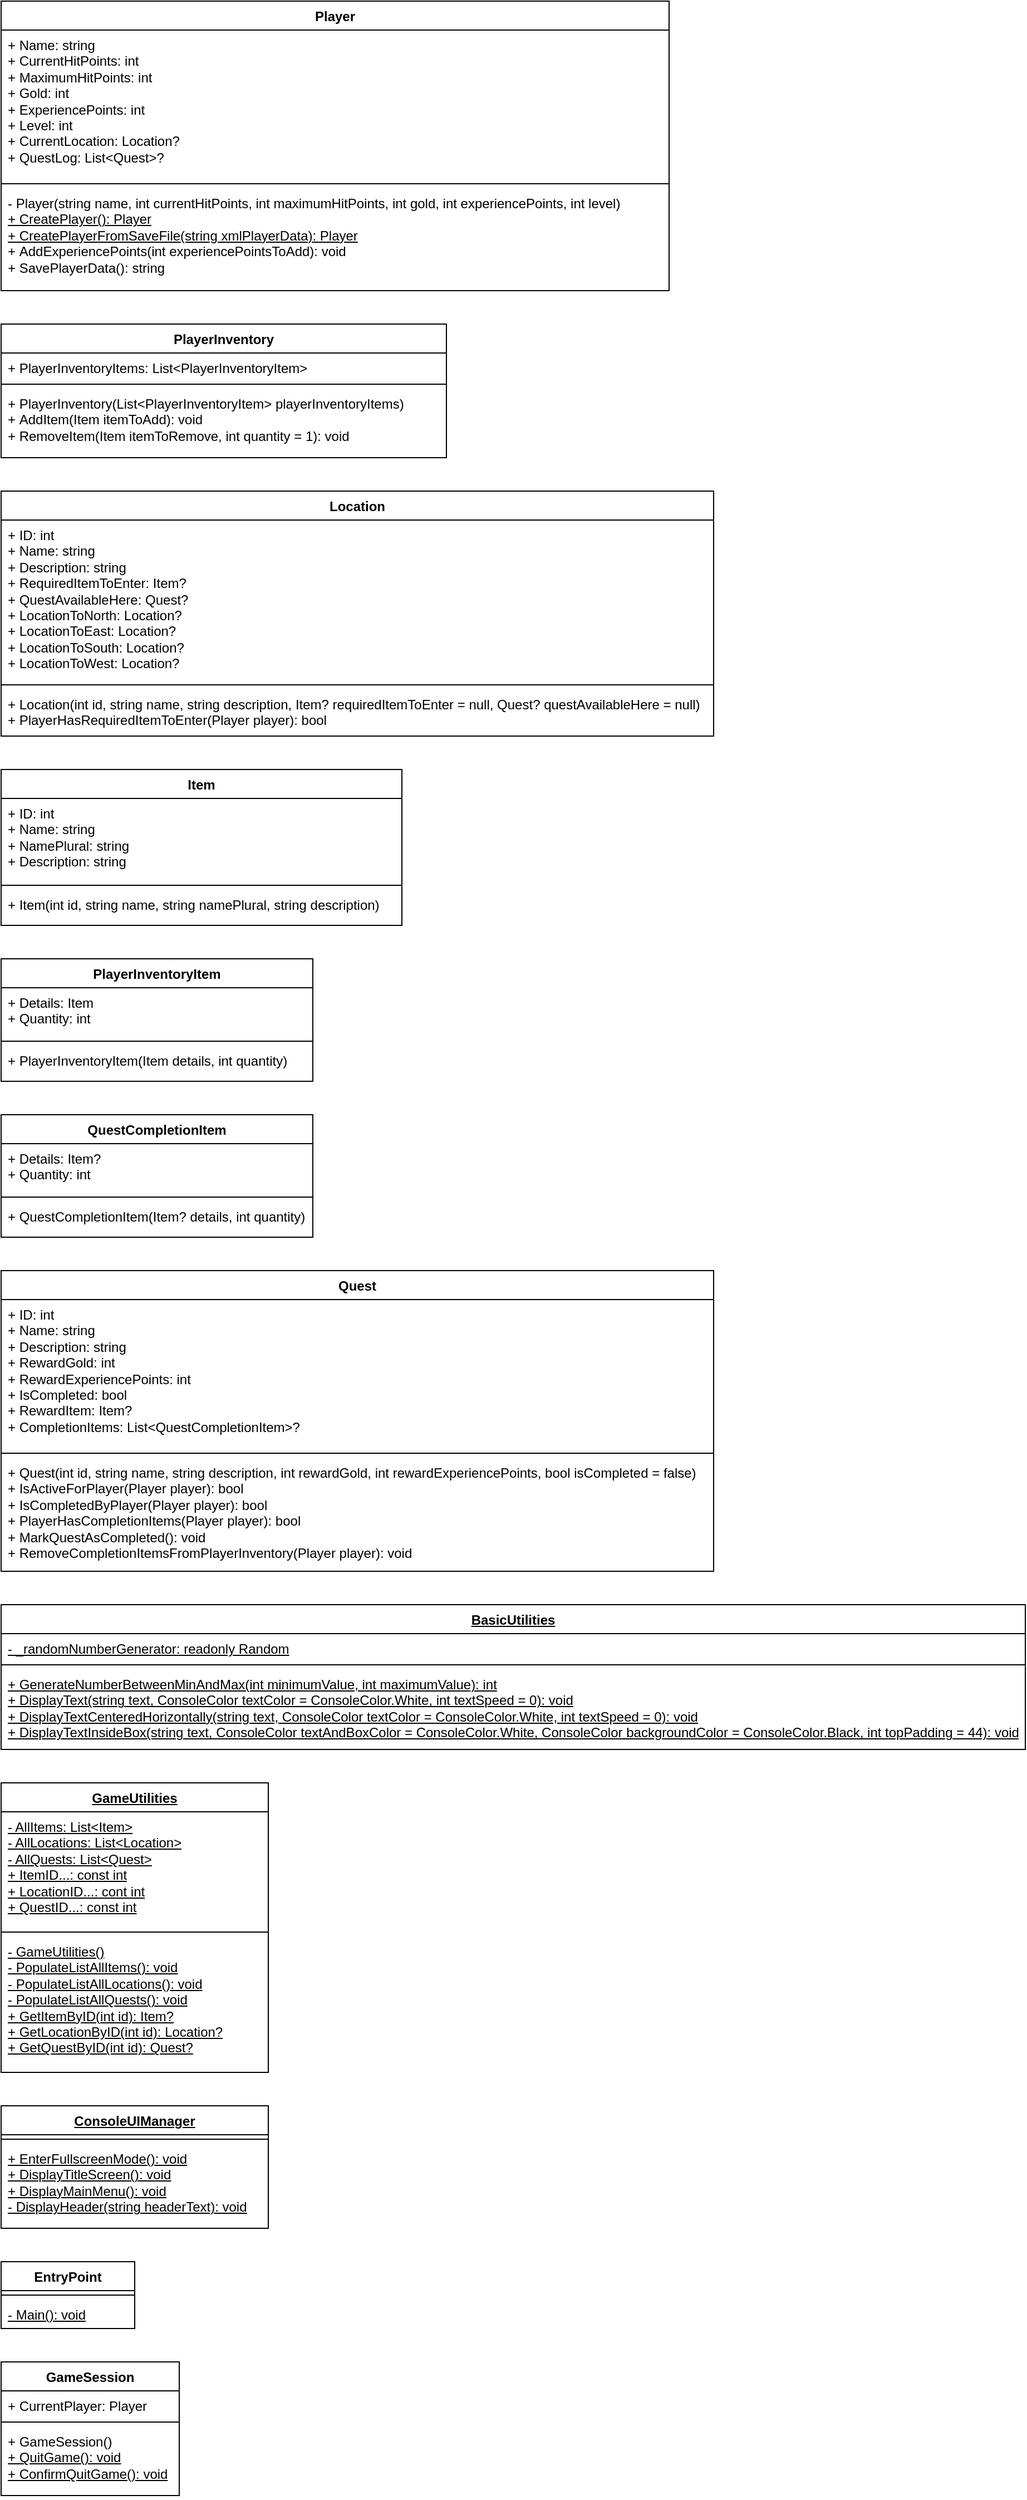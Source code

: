 <mxfile version="21.8.1" type="device">
  <diagram name="Page-1" id="J3AUHbUucc0vbvGvA6WI">
    <mxGraphModel dx="1402" dy="777" grid="1" gridSize="10" guides="1" tooltips="1" connect="1" arrows="1" fold="1" page="1" pageScale="1" pageWidth="850" pageHeight="1100" math="0" shadow="0">
      <root>
        <mxCell id="0" />
        <mxCell id="1" parent="0" />
        <mxCell id="fnEIgWAX-s85td7BNk4T-1" value="Player" style="swimlane;fontStyle=1;align=center;verticalAlign=top;childLayout=stackLayout;horizontal=1;startSize=26;horizontalStack=0;resizeParent=1;resizeParentMax=0;resizeLast=0;collapsible=1;marginBottom=0;whiteSpace=wrap;html=1;" parent="1" vertex="1">
          <mxGeometry x="40" y="40" width="600" height="260" as="geometry" />
        </mxCell>
        <mxCell id="fnEIgWAX-s85td7BNk4T-2" value="+ Name: string&lt;br&gt;+ CurrentHitPoints: int&lt;br&gt;+ MaximumHitPoints: int&lt;br&gt;+ Gold: int&lt;br&gt;+ ExperiencePoints: int&lt;br&gt;+ Level: int&lt;br&gt;+ CurrentLocation: Location?&lt;br&gt;+ QuestLog: List&amp;lt;Quest&amp;gt;?" style="text;strokeColor=none;fillColor=none;align=left;verticalAlign=top;spacingLeft=4;spacingRight=4;overflow=hidden;rotatable=0;points=[[0,0.5],[1,0.5]];portConstraint=eastwest;whiteSpace=wrap;html=1;" parent="fnEIgWAX-s85td7BNk4T-1" vertex="1">
          <mxGeometry y="26" width="600" height="134" as="geometry" />
        </mxCell>
        <mxCell id="fnEIgWAX-s85td7BNk4T-3" value="" style="line;strokeWidth=1;fillColor=none;align=left;verticalAlign=middle;spacingTop=-1;spacingLeft=3;spacingRight=3;rotatable=0;labelPosition=right;points=[];portConstraint=eastwest;strokeColor=inherit;" parent="fnEIgWAX-s85td7BNk4T-1" vertex="1">
          <mxGeometry y="160" width="600" height="8" as="geometry" />
        </mxCell>
        <mxCell id="fnEIgWAX-s85td7BNk4T-4" value="- Player(string name, int currentHitPoints, int maximumHitPoints, int gold, int experiencePoints, int level)&lt;br&gt;&lt;u&gt;+ CreatePlayer(): Player&lt;/u&gt;&lt;br&gt;&lt;u&gt;+ CreatePlayerFromSaveFile(string xmlPlayerData): Player&lt;/u&gt;&lt;br&gt;+&amp;nbsp;AddExperiencePoints(int experiencePointsToAdd): void&lt;br&gt;+ SavePlayerData(): string" style="text;strokeColor=none;fillColor=none;align=left;verticalAlign=top;spacingLeft=4;spacingRight=4;overflow=hidden;rotatable=0;points=[[0,0.5],[1,0.5]];portConstraint=eastwest;whiteSpace=wrap;html=1;" parent="fnEIgWAX-s85td7BNk4T-1" vertex="1">
          <mxGeometry y="168" width="600" height="92" as="geometry" />
        </mxCell>
        <mxCell id="fnEIgWAX-s85td7BNk4T-10" value="PlayerInventory" style="swimlane;fontStyle=1;align=center;verticalAlign=top;childLayout=stackLayout;horizontal=1;startSize=26;horizontalStack=0;resizeParent=1;resizeParentMax=0;resizeLast=0;collapsible=1;marginBottom=0;whiteSpace=wrap;html=1;" parent="1" vertex="1">
          <mxGeometry x="40" y="330" width="400" height="120" as="geometry" />
        </mxCell>
        <mxCell id="fnEIgWAX-s85td7BNk4T-11" value="+ PlayerInventoryItems: List&amp;lt;PlayerInventoryItem&amp;gt;" style="text;strokeColor=none;fillColor=none;align=left;verticalAlign=top;spacingLeft=4;spacingRight=4;overflow=hidden;rotatable=0;points=[[0,0.5],[1,0.5]];portConstraint=eastwest;whiteSpace=wrap;html=1;" parent="fnEIgWAX-s85td7BNk4T-10" vertex="1">
          <mxGeometry y="26" width="400" height="24" as="geometry" />
        </mxCell>
        <mxCell id="fnEIgWAX-s85td7BNk4T-12" value="" style="line;strokeWidth=1;fillColor=none;align=left;verticalAlign=middle;spacingTop=-1;spacingLeft=3;spacingRight=3;rotatable=0;labelPosition=right;points=[];portConstraint=eastwest;strokeColor=inherit;" parent="fnEIgWAX-s85td7BNk4T-10" vertex="1">
          <mxGeometry y="50" width="400" height="8" as="geometry" />
        </mxCell>
        <mxCell id="fnEIgWAX-s85td7BNk4T-13" value="+&amp;nbsp;PlayerInventory(List&amp;lt;PlayerInventoryItem&amp;gt; playerInventoryItems)&lt;br&gt;+&amp;nbsp;AddItem(Item itemToAdd): void&lt;br&gt;+&amp;nbsp;RemoveItem(Item itemToRemove, int quantity = 1): void" style="text;strokeColor=none;fillColor=none;align=left;verticalAlign=top;spacingLeft=4;spacingRight=4;overflow=hidden;rotatable=0;points=[[0,0.5],[1,0.5]];portConstraint=eastwest;whiteSpace=wrap;html=1;" parent="fnEIgWAX-s85td7BNk4T-10" vertex="1">
          <mxGeometry y="58" width="400" height="62" as="geometry" />
        </mxCell>
        <mxCell id="fnEIgWAX-s85td7BNk4T-21" value="Location" style="swimlane;fontStyle=1;align=center;verticalAlign=top;childLayout=stackLayout;horizontal=1;startSize=26;horizontalStack=0;resizeParent=1;resizeParentMax=0;resizeLast=0;collapsible=1;marginBottom=0;whiteSpace=wrap;html=1;" parent="1" vertex="1">
          <mxGeometry x="40" y="480" width="640" height="220" as="geometry" />
        </mxCell>
        <mxCell id="fnEIgWAX-s85td7BNk4T-22" value="+ ID: int&lt;br&gt;+ Name: string&lt;br&gt;+ Description: string&lt;br&gt;+&amp;nbsp;RequiredItemToEnter: Item?&lt;br&gt;+&amp;nbsp;QuestAvailableHere: Quest?&lt;br&gt;+&amp;nbsp;LocationToNorth: Location?&lt;br&gt;+&amp;nbsp;LocationToEast: Location?&lt;br&gt;+&amp;nbsp;LocationToSouth: Location?&lt;br&gt;+&amp;nbsp;LocationToWest: Location?" style="text;strokeColor=none;fillColor=none;align=left;verticalAlign=top;spacingLeft=4;spacingRight=4;overflow=hidden;rotatable=0;points=[[0,0.5],[1,0.5]];portConstraint=eastwest;whiteSpace=wrap;html=1;" parent="fnEIgWAX-s85td7BNk4T-21" vertex="1">
          <mxGeometry y="26" width="640" height="144" as="geometry" />
        </mxCell>
        <mxCell id="fnEIgWAX-s85td7BNk4T-23" value="" style="line;strokeWidth=1;fillColor=none;align=left;verticalAlign=middle;spacingTop=-1;spacingLeft=3;spacingRight=3;rotatable=0;labelPosition=right;points=[];portConstraint=eastwest;strokeColor=inherit;" parent="fnEIgWAX-s85td7BNk4T-21" vertex="1">
          <mxGeometry y="170" width="640" height="8" as="geometry" />
        </mxCell>
        <mxCell id="fnEIgWAX-s85td7BNk4T-24" value="+ Location(int id, string name, string description, Item? requiredItemToEnter = null, Quest? questAvailableHere = null)&lt;br&gt;+ PlayerHasRequiredItemToEnter(Player player): bool" style="text;strokeColor=none;fillColor=none;align=left;verticalAlign=top;spacingLeft=4;spacingRight=4;overflow=hidden;rotatable=0;points=[[0,0.5],[1,0.5]];portConstraint=eastwest;whiteSpace=wrap;html=1;" parent="fnEIgWAX-s85td7BNk4T-21" vertex="1">
          <mxGeometry y="178" width="640" height="42" as="geometry" />
        </mxCell>
        <mxCell id="fnEIgWAX-s85td7BNk4T-29" value="Quest" style="swimlane;fontStyle=1;align=center;verticalAlign=top;childLayout=stackLayout;horizontal=1;startSize=26;horizontalStack=0;resizeParent=1;resizeParentMax=0;resizeLast=0;collapsible=1;marginBottom=0;whiteSpace=wrap;html=1;" parent="1" vertex="1">
          <mxGeometry x="40" y="1180" width="640" height="270" as="geometry" />
        </mxCell>
        <mxCell id="fnEIgWAX-s85td7BNk4T-30" value="+ ID: int&lt;br&gt;+ Name: string&lt;br&gt;+ Description: string&lt;br&gt;+ RewardGold: int&lt;br&gt;+ RewardExperiencePoints: int&lt;br&gt;+ IsCompleted: bool&lt;br&gt;+ RewardItem: Item?&lt;br&gt;+ CompletionItems: List&amp;lt;QuestCompletionItem&amp;gt;?" style="text;strokeColor=none;fillColor=none;align=left;verticalAlign=top;spacingLeft=4;spacingRight=4;overflow=hidden;rotatable=0;points=[[0,0.5],[1,0.5]];portConstraint=eastwest;whiteSpace=wrap;html=1;" parent="fnEIgWAX-s85td7BNk4T-29" vertex="1">
          <mxGeometry y="26" width="640" height="134" as="geometry" />
        </mxCell>
        <mxCell id="fnEIgWAX-s85td7BNk4T-31" value="" style="line;strokeWidth=1;fillColor=none;align=left;verticalAlign=middle;spacingTop=-1;spacingLeft=3;spacingRight=3;rotatable=0;labelPosition=right;points=[];portConstraint=eastwest;strokeColor=inherit;" parent="fnEIgWAX-s85td7BNk4T-29" vertex="1">
          <mxGeometry y="160" width="640" height="8" as="geometry" />
        </mxCell>
        <mxCell id="fnEIgWAX-s85td7BNk4T-32" value="+ Quest(int id, string name, string description, int rewardGold, int rewardExperiencePoints, bool isCompleted = false)&lt;br&gt;+ IsActiveForPlayer(Player player): bool&lt;br&gt;+ IsCompletedByPlayer(Player player): bool&lt;br&gt;+&amp;nbsp;PlayerHasCompletionItems(Player player): bool&lt;br&gt;+&amp;nbsp;MarkQuestAsCompleted(): void&lt;br&gt;+&amp;nbsp;RemoveCompletionItemsFromPlayerInventory(Player player): void" style="text;strokeColor=none;fillColor=none;align=left;verticalAlign=top;spacingLeft=4;spacingRight=4;overflow=hidden;rotatable=0;points=[[0,0.5],[1,0.5]];portConstraint=eastwest;whiteSpace=wrap;html=1;" parent="fnEIgWAX-s85td7BNk4T-29" vertex="1">
          <mxGeometry y="168" width="640" height="102" as="geometry" />
        </mxCell>
        <mxCell id="fnEIgWAX-s85td7BNk4T-50" value="&lt;u&gt;BasicUtilities&lt;/u&gt;" style="swimlane;fontStyle=1;align=center;verticalAlign=top;childLayout=stackLayout;horizontal=1;startSize=26;horizontalStack=0;resizeParent=1;resizeParentMax=0;resizeLast=0;collapsible=1;marginBottom=0;whiteSpace=wrap;html=1;" parent="1" vertex="1">
          <mxGeometry x="40" y="1480" width="920" height="130" as="geometry" />
        </mxCell>
        <mxCell id="fnEIgWAX-s85td7BNk4T-51" value="&lt;u&gt;- _randomNumberGenerator: readonly Random&lt;/u&gt;" style="text;strokeColor=none;fillColor=none;align=left;verticalAlign=top;spacingLeft=4;spacingRight=4;overflow=hidden;rotatable=0;points=[[0,0.5],[1,0.5]];portConstraint=eastwest;whiteSpace=wrap;html=1;" parent="fnEIgWAX-s85td7BNk4T-50" vertex="1">
          <mxGeometry y="26" width="920" height="24" as="geometry" />
        </mxCell>
        <mxCell id="fnEIgWAX-s85td7BNk4T-52" value="" style="line;strokeWidth=1;fillColor=none;align=left;verticalAlign=middle;spacingTop=-1;spacingLeft=3;spacingRight=3;rotatable=0;labelPosition=right;points=[];portConstraint=eastwest;strokeColor=inherit;" parent="fnEIgWAX-s85td7BNk4T-50" vertex="1">
          <mxGeometry y="50" width="920" height="8" as="geometry" />
        </mxCell>
        <mxCell id="fnEIgWAX-s85td7BNk4T-53" value="&lt;u&gt;+ GenerateNumberBetweenMinAndMax(int minimumValue, int maximumValue): int&lt;br&gt;+ DisplayText(string text, ConsoleColor textColor = ConsoleColor.White, int textSpeed = 0): void&lt;br&gt;+ DisplayTextCenteredHorizontally(string text, ConsoleColor textColor = ConsoleColor.White, int textSpeed = 0): void&lt;br&gt;+ DisplayTextInsideBox(string text, ConsoleColor textAndBoxColor = ConsoleColor.White, ConsoleColor backgroundColor = ConsoleColor.Black, int topPadding = 44): void&lt;br&gt;&lt;/u&gt;" style="text;strokeColor=none;fillColor=none;align=left;verticalAlign=top;spacingLeft=4;spacingRight=4;overflow=hidden;rotatable=0;points=[[0,0.5],[1,0.5]];portConstraint=eastwest;whiteSpace=wrap;html=1;" parent="fnEIgWAX-s85td7BNk4T-50" vertex="1">
          <mxGeometry y="58" width="920" height="72" as="geometry" />
        </mxCell>
        <mxCell id="fnEIgWAX-s85td7BNk4T-54" value="&lt;u&gt;GameUtilities&lt;/u&gt;" style="swimlane;fontStyle=1;align=center;verticalAlign=top;childLayout=stackLayout;horizontal=1;startSize=26;horizontalStack=0;resizeParent=1;resizeParentMax=0;resizeLast=0;collapsible=1;marginBottom=0;whiteSpace=wrap;html=1;" parent="1" vertex="1">
          <mxGeometry x="40" y="1640" width="240" height="260" as="geometry" />
        </mxCell>
        <mxCell id="fnEIgWAX-s85td7BNk4T-55" value="&lt;u&gt;- AllItems: List&amp;lt;Item&amp;gt;&lt;br&gt;&lt;/u&gt;&lt;u style=&quot;border-color: var(--border-color);&quot;&gt;- AllLocations: List&amp;lt;Location&amp;gt;&lt;/u&gt;&lt;u&gt;&lt;br&gt;- AllQuests: List&amp;lt;Quest&amp;gt;&lt;br&gt;+ ItemID...: const int&lt;br&gt;&lt;/u&gt;&lt;u style=&quot;border-color: var(--border-color);&quot;&gt;+ LocationID...: cont int&lt;/u&gt;&lt;u&gt;&lt;br&gt;+ QuestID...: const int&lt;br&gt;&lt;/u&gt;" style="text;strokeColor=none;fillColor=none;align=left;verticalAlign=top;spacingLeft=4;spacingRight=4;overflow=hidden;rotatable=0;points=[[0,0.5],[1,0.5]];portConstraint=eastwest;whiteSpace=wrap;html=1;" parent="fnEIgWAX-s85td7BNk4T-54" vertex="1">
          <mxGeometry y="26" width="240" height="104" as="geometry" />
        </mxCell>
        <mxCell id="fnEIgWAX-s85td7BNk4T-56" value="" style="line;strokeWidth=1;fillColor=none;align=left;verticalAlign=middle;spacingTop=-1;spacingLeft=3;spacingRight=3;rotatable=0;labelPosition=right;points=[];portConstraint=eastwest;strokeColor=inherit;" parent="fnEIgWAX-s85td7BNk4T-54" vertex="1">
          <mxGeometry y="130" width="240" height="8" as="geometry" />
        </mxCell>
        <mxCell id="fnEIgWAX-s85td7BNk4T-57" value="&lt;u&gt;-&amp;nbsp;&lt;span style=&quot;border-color: var(--border-color); text-align: center;&quot;&gt;GameUtilities()&lt;/span&gt;&lt;br&gt;- PopulateListAllItems(): void&lt;br&gt;&lt;/u&gt;&lt;u style=&quot;border-color: var(--border-color);&quot;&gt;- PopulateListAllLocations(): void&lt;/u&gt;&lt;u&gt;&lt;br&gt;- PopulateListAllQuests(): void&lt;br&gt;+&amp;nbsp;GetItemByID(int id): Item?&lt;br&gt;&lt;/u&gt;&lt;u style=&quot;border-color: var(--border-color);&quot;&gt;+&amp;nbsp;GetLocationByID(int id): Location?&lt;/u&gt;&lt;u&gt;&lt;br&gt;+&amp;nbsp;GetQuestByID(int id): Quest?&lt;br&gt;&lt;/u&gt;" style="text;strokeColor=none;fillColor=none;align=left;verticalAlign=top;spacingLeft=4;spacingRight=4;overflow=hidden;rotatable=0;points=[[0,0.5],[1,0.5]];portConstraint=eastwest;whiteSpace=wrap;html=1;" parent="fnEIgWAX-s85td7BNk4T-54" vertex="1">
          <mxGeometry y="138" width="240" height="122" as="geometry" />
        </mxCell>
        <mxCell id="fnEIgWAX-s85td7BNk4T-59" value="PlayerInventoryItem" style="swimlane;fontStyle=1;align=center;verticalAlign=top;childLayout=stackLayout;horizontal=1;startSize=26;horizontalStack=0;resizeParent=1;resizeParentMax=0;resizeLast=0;collapsible=1;marginBottom=0;whiteSpace=wrap;html=1;" parent="1" vertex="1">
          <mxGeometry x="40" y="900" width="280" height="110" as="geometry" />
        </mxCell>
        <mxCell id="fnEIgWAX-s85td7BNk4T-60" value="+ Details: Item&lt;br style=&quot;border-color: var(--border-color);&quot;&gt;+ Quantity: int" style="text;strokeColor=none;fillColor=none;align=left;verticalAlign=top;spacingLeft=4;spacingRight=4;overflow=hidden;rotatable=0;points=[[0,0.5],[1,0.5]];portConstraint=eastwest;whiteSpace=wrap;html=1;" parent="fnEIgWAX-s85td7BNk4T-59" vertex="1">
          <mxGeometry y="26" width="280" height="44" as="geometry" />
        </mxCell>
        <mxCell id="fnEIgWAX-s85td7BNk4T-61" value="" style="line;strokeWidth=1;fillColor=none;align=left;verticalAlign=middle;spacingTop=-1;spacingLeft=3;spacingRight=3;rotatable=0;labelPosition=right;points=[];portConstraint=eastwest;strokeColor=inherit;" parent="fnEIgWAX-s85td7BNk4T-59" vertex="1">
          <mxGeometry y="70" width="280" height="8" as="geometry" />
        </mxCell>
        <mxCell id="fnEIgWAX-s85td7BNk4T-62" value="+&amp;nbsp;PlayerInventoryItem(Item details, int quantity)" style="text;strokeColor=none;fillColor=none;align=left;verticalAlign=top;spacingLeft=4;spacingRight=4;overflow=hidden;rotatable=0;points=[[0,0.5],[1,0.5]];portConstraint=eastwest;whiteSpace=wrap;html=1;" parent="fnEIgWAX-s85td7BNk4T-59" vertex="1">
          <mxGeometry y="78" width="280" height="32" as="geometry" />
        </mxCell>
        <mxCell id="fnEIgWAX-s85td7BNk4T-63" value="QuestCompletionItem" style="swimlane;fontStyle=1;align=center;verticalAlign=top;childLayout=stackLayout;horizontal=1;startSize=26;horizontalStack=0;resizeParent=1;resizeParentMax=0;resizeLast=0;collapsible=1;marginBottom=0;whiteSpace=wrap;html=1;" parent="1" vertex="1">
          <mxGeometry x="40" y="1040" width="280" height="110" as="geometry" />
        </mxCell>
        <mxCell id="fnEIgWAX-s85td7BNk4T-64" value="+ Details: Item?&lt;br style=&quot;border-color: var(--border-color);&quot;&gt;+ Quantity: int" style="text;strokeColor=none;fillColor=none;align=left;verticalAlign=top;spacingLeft=4;spacingRight=4;overflow=hidden;rotatable=0;points=[[0,0.5],[1,0.5]];portConstraint=eastwest;whiteSpace=wrap;html=1;" parent="fnEIgWAX-s85td7BNk4T-63" vertex="1">
          <mxGeometry y="26" width="280" height="44" as="geometry" />
        </mxCell>
        <mxCell id="fnEIgWAX-s85td7BNk4T-65" value="" style="line;strokeWidth=1;fillColor=none;align=left;verticalAlign=middle;spacingTop=-1;spacingLeft=3;spacingRight=3;rotatable=0;labelPosition=right;points=[];portConstraint=eastwest;strokeColor=inherit;" parent="fnEIgWAX-s85td7BNk4T-63" vertex="1">
          <mxGeometry y="70" width="280" height="8" as="geometry" />
        </mxCell>
        <mxCell id="fnEIgWAX-s85td7BNk4T-66" value="+&amp;nbsp;QuestCompletionItem(Item? details, int quantity)" style="text;strokeColor=none;fillColor=none;align=left;verticalAlign=top;spacingLeft=4;spacingRight=4;overflow=hidden;rotatable=0;points=[[0,0.5],[1,0.5]];portConstraint=eastwest;whiteSpace=wrap;html=1;" parent="fnEIgWAX-s85td7BNk4T-63" vertex="1">
          <mxGeometry y="78" width="280" height="32" as="geometry" />
        </mxCell>
        <mxCell id="fnEIgWAX-s85td7BNk4T-67" value="Item" style="swimlane;fontStyle=1;align=center;verticalAlign=top;childLayout=stackLayout;horizontal=1;startSize=26;horizontalStack=0;resizeParent=1;resizeParentMax=0;resizeLast=0;collapsible=1;marginBottom=0;whiteSpace=wrap;html=1;" parent="1" vertex="1">
          <mxGeometry x="40" y="730" width="360" height="140" as="geometry" />
        </mxCell>
        <mxCell id="fnEIgWAX-s85td7BNk4T-68" value="+ ID: int&lt;br style=&quot;border-color: var(--border-color);&quot;&gt;+ Name: string&lt;br style=&quot;border-color: var(--border-color);&quot;&gt;+ NamePlural: string&lt;br style=&quot;border-color: var(--border-color);&quot;&gt;+ Description: string" style="text;strokeColor=none;fillColor=none;align=left;verticalAlign=top;spacingLeft=4;spacingRight=4;overflow=hidden;rotatable=0;points=[[0,0.5],[1,0.5]];portConstraint=eastwest;whiteSpace=wrap;html=1;" parent="fnEIgWAX-s85td7BNk4T-67" vertex="1">
          <mxGeometry y="26" width="360" height="74" as="geometry" />
        </mxCell>
        <mxCell id="fnEIgWAX-s85td7BNk4T-69" value="" style="line;strokeWidth=1;fillColor=none;align=left;verticalAlign=middle;spacingTop=-1;spacingLeft=3;spacingRight=3;rotatable=0;labelPosition=right;points=[];portConstraint=eastwest;strokeColor=inherit;" parent="fnEIgWAX-s85td7BNk4T-67" vertex="1">
          <mxGeometry y="100" width="360" height="8" as="geometry" />
        </mxCell>
        <mxCell id="fnEIgWAX-s85td7BNk4T-70" value="+&amp;nbsp;Item(int id, string name, string namePlural, string description)" style="text;strokeColor=none;fillColor=none;align=left;verticalAlign=top;spacingLeft=4;spacingRight=4;overflow=hidden;rotatable=0;points=[[0,0.5],[1,0.5]];portConstraint=eastwest;whiteSpace=wrap;html=1;" parent="fnEIgWAX-s85td7BNk4T-67" vertex="1">
          <mxGeometry y="108" width="360" height="32" as="geometry" />
        </mxCell>
        <mxCell id="ml9_ZexbMtPgXuRrWGJN-1" value="&lt;u&gt;ConsoleUIManager&lt;/u&gt;" style="swimlane;fontStyle=1;align=center;verticalAlign=top;childLayout=stackLayout;horizontal=1;startSize=26;horizontalStack=0;resizeParent=1;resizeParentMax=0;resizeLast=0;collapsible=1;marginBottom=0;whiteSpace=wrap;html=1;" parent="1" vertex="1">
          <mxGeometry x="40" y="1930" width="240" height="110" as="geometry" />
        </mxCell>
        <mxCell id="ml9_ZexbMtPgXuRrWGJN-3" value="" style="line;strokeWidth=1;fillColor=none;align=left;verticalAlign=middle;spacingTop=-1;spacingLeft=3;spacingRight=3;rotatable=0;labelPosition=right;points=[];portConstraint=eastwest;strokeColor=inherit;" parent="ml9_ZexbMtPgXuRrWGJN-1" vertex="1">
          <mxGeometry y="26" width="240" height="8" as="geometry" />
        </mxCell>
        <mxCell id="ml9_ZexbMtPgXuRrWGJN-4" value="&lt;u style=&quot;border-color: var(--border-color);&quot;&gt;+&amp;nbsp;EnterFullscreenMode()&lt;u style=&quot;border-color: var(--border-color);&quot;&gt;: void&lt;/u&gt;&lt;br&gt;+&amp;nbsp;DisplayTitleScreen()&lt;u style=&quot;border-color: var(--border-color);&quot;&gt;: void&lt;/u&gt;&lt;br&gt;&lt;u style=&quot;border-color: var(--border-color);&quot;&gt;+ DisplayMainMenu()&lt;u style=&quot;border-color: var(--border-color);&quot;&gt;: void&lt;/u&gt;&lt;br&gt;&lt;/u&gt;-&amp;nbsp;DisplayHeader(string headerText): void&lt;br&gt;&lt;/u&gt;" style="text;strokeColor=none;fillColor=none;align=left;verticalAlign=top;spacingLeft=4;spacingRight=4;overflow=hidden;rotatable=0;points=[[0,0.5],[1,0.5]];portConstraint=eastwest;whiteSpace=wrap;html=1;" parent="ml9_ZexbMtPgXuRrWGJN-1" vertex="1">
          <mxGeometry y="34" width="240" height="76" as="geometry" />
        </mxCell>
        <mxCell id="UkHwC2_ZUP5Sx91iMytE-1" value="EntryPoint" style="swimlane;fontStyle=1;align=center;verticalAlign=top;childLayout=stackLayout;horizontal=1;startSize=26;horizontalStack=0;resizeParent=1;resizeParentMax=0;resizeLast=0;collapsible=1;marginBottom=0;whiteSpace=wrap;html=1;" vertex="1" parent="1">
          <mxGeometry x="40" y="2070" width="120" height="60" as="geometry" />
        </mxCell>
        <mxCell id="UkHwC2_ZUP5Sx91iMytE-2" value="" style="line;strokeWidth=1;fillColor=none;align=left;verticalAlign=middle;spacingTop=-1;spacingLeft=3;spacingRight=3;rotatable=0;labelPosition=right;points=[];portConstraint=eastwest;strokeColor=inherit;" vertex="1" parent="UkHwC2_ZUP5Sx91iMytE-1">
          <mxGeometry y="26" width="120" height="8" as="geometry" />
        </mxCell>
        <mxCell id="UkHwC2_ZUP5Sx91iMytE-3" value="&lt;u style=&quot;border-color: var(--border-color);&quot;&gt;- Main(): void&lt;br&gt;&lt;/u&gt;" style="text;strokeColor=none;fillColor=none;align=left;verticalAlign=top;spacingLeft=4;spacingRight=4;overflow=hidden;rotatable=0;points=[[0,0.5],[1,0.5]];portConstraint=eastwest;whiteSpace=wrap;html=1;" vertex="1" parent="UkHwC2_ZUP5Sx91iMytE-1">
          <mxGeometry y="34" width="120" height="26" as="geometry" />
        </mxCell>
        <mxCell id="UkHwC2_ZUP5Sx91iMytE-4" value="GameSession" style="swimlane;fontStyle=1;align=center;verticalAlign=top;childLayout=stackLayout;horizontal=1;startSize=26;horizontalStack=0;resizeParent=1;resizeParentMax=0;resizeLast=0;collapsible=1;marginBottom=0;whiteSpace=wrap;html=1;" vertex="1" parent="1">
          <mxGeometry x="40" y="2160" width="160" height="120" as="geometry" />
        </mxCell>
        <mxCell id="UkHwC2_ZUP5Sx91iMytE-5" value="+&amp;nbsp;CurrentPlayer: Player" style="text;strokeColor=none;fillColor=none;align=left;verticalAlign=top;spacingLeft=4;spacingRight=4;overflow=hidden;rotatable=0;points=[[0,0.5],[1,0.5]];portConstraint=eastwest;whiteSpace=wrap;html=1;" vertex="1" parent="UkHwC2_ZUP5Sx91iMytE-4">
          <mxGeometry y="26" width="160" height="24" as="geometry" />
        </mxCell>
        <mxCell id="UkHwC2_ZUP5Sx91iMytE-6" value="" style="line;strokeWidth=1;fillColor=none;align=left;verticalAlign=middle;spacingTop=-1;spacingLeft=3;spacingRight=3;rotatable=0;labelPosition=right;points=[];portConstraint=eastwest;strokeColor=inherit;" vertex="1" parent="UkHwC2_ZUP5Sx91iMytE-4">
          <mxGeometry y="50" width="160" height="8" as="geometry" />
        </mxCell>
        <mxCell id="UkHwC2_ZUP5Sx91iMytE-7" value="+&amp;nbsp;GameSession()&lt;br&gt;&lt;u&gt;+&amp;nbsp;QuitGame(): void&lt;br&gt;+&amp;nbsp;ConfirmQuitGame(): void&lt;/u&gt;" style="text;strokeColor=none;fillColor=none;align=left;verticalAlign=top;spacingLeft=4;spacingRight=4;overflow=hidden;rotatable=0;points=[[0,0.5],[1,0.5]];portConstraint=eastwest;whiteSpace=wrap;html=1;" vertex="1" parent="UkHwC2_ZUP5Sx91iMytE-4">
          <mxGeometry y="58" width="160" height="62" as="geometry" />
        </mxCell>
      </root>
    </mxGraphModel>
  </diagram>
</mxfile>
